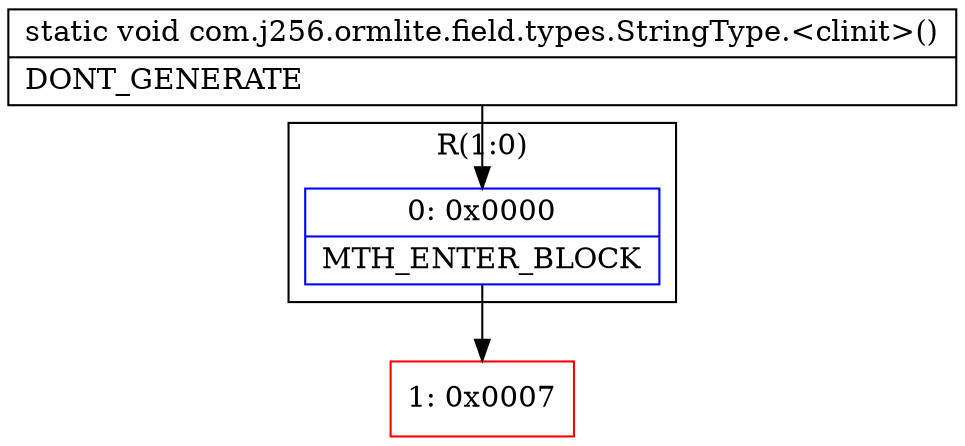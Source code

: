 digraph "CFG forcom.j256.ormlite.field.types.StringType.\<clinit\>()V" {
subgraph cluster_Region_2008523221 {
label = "R(1:0)";
node [shape=record,color=blue];
Node_0 [shape=record,label="{0\:\ 0x0000|MTH_ENTER_BLOCK\l}"];
}
Node_1 [shape=record,color=red,label="{1\:\ 0x0007}"];
MethodNode[shape=record,label="{static void com.j256.ormlite.field.types.StringType.\<clinit\>()  | DONT_GENERATE\l}"];
MethodNode -> Node_0;
Node_0 -> Node_1;
}

